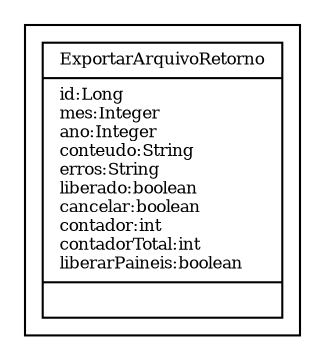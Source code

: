 digraph G{
fontname = "Times-Roman"
fontsize = 8

node [
        fontname = "Times-Roman"
        fontsize = 8
        shape = "record"
]

edge [
        fontname = "Times-Roman"
        fontsize = 8
]

subgraph clusterEXPORTAR_ARQUIVO_DE_RETORNO_ECONSIG
{
ExportarArquivoRetorno [label = "{ExportarArquivoRetorno|id:Long\lmes:Integer\lano:Integer\lconteudo:String\lerros:String\lliberado:boolean\lcancelar:boolean\lcontador:int\lcontadorTotal:int\lliberarPaineis:boolean\l|\l}"]
}
}

